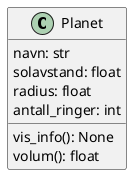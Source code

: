 @startuml planet
class Planet {
    navn: str
    solavstand: float
    radius: float
    antall_ringer: int
    vis_info(): None
    volum(): float
}
@enduml
